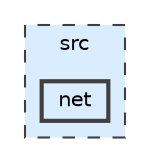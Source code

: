 digraph "/home/joshuam/Dropbox/Projects/little-hell/engine/src/net"
{
 // LATEX_PDF_SIZE
  bgcolor="transparent";
  edge [fontname=Helvetica,fontsize=10,labelfontname=Helvetica,labelfontsize=10];
  node [fontname=Helvetica,fontsize=10,shape=box,height=0.2,width=0.4];
  compound=true
  subgraph clusterdir_68267d1309a1af8e8297ef4c3efbcdba {
    graph [ bgcolor="#daedff", pencolor="grey25", label="src", fontname=Helvetica,fontsize=10 style="filled,dashed", URL="dir_68267d1309a1af8e8297ef4c3efbcdba.html",tooltip=""]
  dir_c72b25b75abe208498b36a3e44a3726c [label="net", fillcolor="#daedff", color="grey25", style="filled,bold", URL="dir_c72b25b75abe208498b36a3e44a3726c.html",tooltip=""];
  }
}
